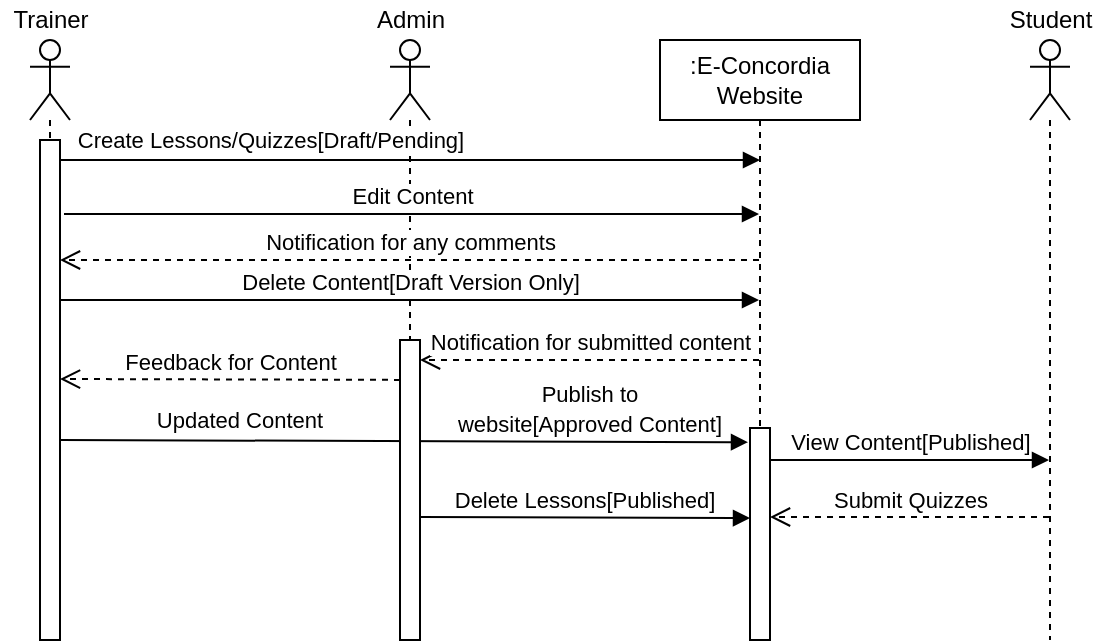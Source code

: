 <mxfile version="14.9.3" type="github" pages="2">
  <diagram name="Page-1" id="c4acf3e9-155e-7222-9cf6-157b1a14988f">
    <mxGraphModel dx="1186" dy="556" grid="1" gridSize="10" guides="1" tooltips="1" connect="1" arrows="1" fold="1" page="1" pageScale="1" pageWidth="850" pageHeight="1100" background="none" math="0" shadow="0">
      <root>
        <mxCell id="0" />
        <mxCell id="1" parent="0" />
        <mxCell id="MkF46tQVHWyLR7dr6ZJ9-12" value="" style="html=1;verticalAlign=bottom;endArrow=block;entryX=-0.1;entryY=0.067;entryDx=0;entryDy=0;entryPerimeter=0;" edge="1" parent="1" target="MkF46tQVHWyLR7dr6ZJ9-19">
          <mxGeometry width="80" relative="1" as="geometry">
            <mxPoint x="145" y="240" as="sourcePoint" />
            <mxPoint x="225" y="240" as="targetPoint" />
          </mxGeometry>
        </mxCell>
        <mxCell id="MkF46tQVHWyLR7dr6ZJ9-1" value="" style="shape=umlLifeline;participant=umlActor;perimeter=lifelinePerimeter;whiteSpace=wrap;html=1;container=1;collapsible=0;recursiveResize=0;verticalAlign=top;spacingTop=36;outlineConnect=0;" vertex="1" parent="1">
          <mxGeometry x="130" y="40" width="20" height="300" as="geometry" />
        </mxCell>
        <mxCell id="MkF46tQVHWyLR7dr6ZJ9-2" value="" style="shape=umlLifeline;participant=umlActor;perimeter=lifelinePerimeter;whiteSpace=wrap;html=1;container=1;collapsible=0;recursiveResize=0;verticalAlign=top;spacingTop=36;outlineConnect=0;" vertex="1" parent="1">
          <mxGeometry x="630" y="40" width="20" height="300" as="geometry" />
        </mxCell>
        <mxCell id="MkF46tQVHWyLR7dr6ZJ9-3" value="" style="shape=umlLifeline;participant=umlActor;perimeter=lifelinePerimeter;whiteSpace=wrap;html=1;container=1;collapsible=0;recursiveResize=0;verticalAlign=top;spacingTop=36;outlineConnect=0;" vertex="1" parent="1">
          <mxGeometry x="310" y="40" width="20" height="300" as="geometry" />
        </mxCell>
        <mxCell id="MkF46tQVHWyLR7dr6ZJ9-5" value="" style="html=1;points=[];perimeter=orthogonalPerimeter;" vertex="1" parent="1">
          <mxGeometry x="135" y="90" width="10" height="250" as="geometry" />
        </mxCell>
        <mxCell id="MkF46tQVHWyLR7dr6ZJ9-6" value="" style="html=1;points=[];perimeter=orthogonalPerimeter;" vertex="1" parent="1">
          <mxGeometry x="315" y="190" width="10" height="150" as="geometry" />
        </mxCell>
        <mxCell id="MkF46tQVHWyLR7dr6ZJ9-8" value=":E-Concordia Website" style="shape=umlLifeline;perimeter=lifelinePerimeter;whiteSpace=wrap;html=1;container=1;collapsible=0;recursiveResize=0;outlineConnect=0;" vertex="1" parent="1">
          <mxGeometry x="445" y="40" width="100" height="300" as="geometry" />
        </mxCell>
        <mxCell id="MkF46tQVHWyLR7dr6ZJ9-9" value="" style="html=1;verticalAlign=bottom;endArrow=block;" edge="1" parent="1">
          <mxGeometry width="80" relative="1" as="geometry">
            <mxPoint x="145" y="100" as="sourcePoint" />
            <mxPoint x="495" y="100" as="targetPoint" />
            <Array as="points" />
          </mxGeometry>
        </mxCell>
        <mxCell id="MkF46tQVHWyLR7dr6ZJ9-10" value="Edit Content" style="html=1;verticalAlign=bottom;endArrow=block;exitX=1.2;exitY=0.386;exitDx=0;exitDy=0;exitPerimeter=0;" edge="1" parent="1" target="MkF46tQVHWyLR7dr6ZJ9-8">
          <mxGeometry width="80" relative="1" as="geometry">
            <mxPoint x="147" y="127.06" as="sourcePoint" />
            <mxPoint x="315" y="126.5" as="targetPoint" />
            <Array as="points">
              <mxPoint x="180" y="127" />
              <mxPoint x="250" y="127" />
            </Array>
          </mxGeometry>
        </mxCell>
        <mxCell id="MkF46tQVHWyLR7dr6ZJ9-11" value="Feedback for Content" style="html=1;verticalAlign=bottom;endArrow=open;dashed=1;endSize=8;exitX=0;exitY=0.133;exitDx=0;exitDy=0;exitPerimeter=0;" edge="1" parent="1" source="MkF46tQVHWyLR7dr6ZJ9-6">
          <mxGeometry relative="1" as="geometry">
            <mxPoint x="225" y="209.5" as="sourcePoint" />
            <mxPoint x="145" y="209.5" as="targetPoint" />
          </mxGeometry>
        </mxCell>
        <mxCell id="MkF46tQVHWyLR7dr6ZJ9-14" value="&lt;font style=&quot;font-size: 11px&quot;&gt;Updated Content&lt;/font&gt;" style="text;html=1;strokeColor=none;fillColor=none;align=center;verticalAlign=middle;whiteSpace=wrap;rounded=0;" vertex="1" parent="1">
          <mxGeometry x="180" y="220" width="110" height="20" as="geometry" />
        </mxCell>
        <mxCell id="MkF46tQVHWyLR7dr6ZJ9-15" value="&lt;span style=&quot;font-size: 11px&quot;&gt;Publish to website[Approved Content]&lt;/span&gt;" style="text;html=1;strokeColor=none;fillColor=none;align=center;verticalAlign=middle;whiteSpace=wrap;rounded=0;" vertex="1" parent="1">
          <mxGeometry x="340" y="214" width="140" height="20" as="geometry" />
        </mxCell>
        <mxCell id="MkF46tQVHWyLR7dr6ZJ9-16" value="Notification for submitted content" style="html=1;verticalAlign=bottom;endArrow=open;dashed=1;endSize=8;" edge="1" parent="1" source="MkF46tQVHWyLR7dr6ZJ9-8">
          <mxGeometry relative="1" as="geometry">
            <mxPoint x="405" y="200" as="sourcePoint" />
            <mxPoint x="325" y="200" as="targetPoint" />
          </mxGeometry>
        </mxCell>
        <mxCell id="MkF46tQVHWyLR7dr6ZJ9-17" value="Notification for any comments" style="html=1;verticalAlign=bottom;endArrow=open;dashed=1;endSize=8;" edge="1" parent="1" source="MkF46tQVHWyLR7dr6ZJ9-8">
          <mxGeometry relative="1" as="geometry">
            <mxPoint x="225" y="150" as="sourcePoint" />
            <mxPoint x="145" y="150" as="targetPoint" />
          </mxGeometry>
        </mxCell>
        <mxCell id="MkF46tQVHWyLR7dr6ZJ9-18" value="&lt;font style=&quot;font-size: 11px&quot;&gt;Create Lessons/Quizzes&lt;/font&gt;&lt;span style=&quot;font-size: 11px ; background-color: rgb(255 , 255 , 255)&quot;&gt;[Draft/Pending]&lt;/span&gt;" style="text;html=1;align=center;verticalAlign=middle;resizable=0;points=[];autosize=1;strokeColor=none;" vertex="1" parent="1">
          <mxGeometry x="145" y="80" width="210" height="20" as="geometry" />
        </mxCell>
        <mxCell id="MkF46tQVHWyLR7dr6ZJ9-19" value="" style="html=1;points=[];perimeter=orthogonalPerimeter;" vertex="1" parent="1">
          <mxGeometry x="490" y="234" width="10" height="106" as="geometry" />
        </mxCell>
        <mxCell id="MkF46tQVHWyLR7dr6ZJ9-20" value="Delete Lessons[Published]" style="html=1;verticalAlign=bottom;endArrow=block;entryX=0;entryY=0.425;entryDx=0;entryDy=0;entryPerimeter=0;" edge="1" parent="1" target="MkF46tQVHWyLR7dr6ZJ9-19">
          <mxGeometry width="80" relative="1" as="geometry">
            <mxPoint x="325" y="278.5" as="sourcePoint" />
            <mxPoint x="488" y="276" as="targetPoint" />
          </mxGeometry>
        </mxCell>
        <mxCell id="MkF46tQVHWyLR7dr6ZJ9-22" value="Delete Content[Draft Version Only]" style="html=1;verticalAlign=bottom;endArrow=block;" edge="1" parent="1" target="MkF46tQVHWyLR7dr6ZJ9-8">
          <mxGeometry width="80" relative="1" as="geometry">
            <mxPoint x="145" y="170" as="sourcePoint" />
            <mxPoint x="225" y="170" as="targetPoint" />
          </mxGeometry>
        </mxCell>
        <mxCell id="MkF46tQVHWyLR7dr6ZJ9-23" value="View Content[Published]" style="html=1;verticalAlign=bottom;endArrow=block;" edge="1" parent="1" target="MkF46tQVHWyLR7dr6ZJ9-2">
          <mxGeometry width="80" relative="1" as="geometry">
            <mxPoint x="500" y="250" as="sourcePoint" />
            <mxPoint x="580" y="250" as="targetPoint" />
          </mxGeometry>
        </mxCell>
        <mxCell id="MkF46tQVHWyLR7dr6ZJ9-24" value="Submit Quizzes" style="html=1;verticalAlign=bottom;endArrow=open;dashed=1;endSize=8;" edge="1" parent="1" source="MkF46tQVHWyLR7dr6ZJ9-2">
          <mxGeometry relative="1" as="geometry">
            <mxPoint x="580" y="278.5" as="sourcePoint" />
            <mxPoint x="500" y="278.5" as="targetPoint" />
          </mxGeometry>
        </mxCell>
        <mxCell id="MkF46tQVHWyLR7dr6ZJ9-25" value="Trainer" style="text;html=1;align=center;verticalAlign=middle;resizable=0;points=[];autosize=1;strokeColor=none;" vertex="1" parent="1">
          <mxGeometry x="115" y="20" width="50" height="20" as="geometry" />
        </mxCell>
        <mxCell id="MkF46tQVHWyLR7dr6ZJ9-26" value="Admin" style="text;html=1;align=center;verticalAlign=middle;resizable=0;points=[];autosize=1;strokeColor=none;" vertex="1" parent="1">
          <mxGeometry x="295" y="20" width="50" height="20" as="geometry" />
        </mxCell>
        <mxCell id="MkF46tQVHWyLR7dr6ZJ9-27" value="Student" style="text;html=1;align=center;verticalAlign=middle;resizable=0;points=[];autosize=1;strokeColor=none;" vertex="1" parent="1">
          <mxGeometry x="610" y="20" width="60" height="20" as="geometry" />
        </mxCell>
      </root>
    </mxGraphModel>
  </diagram>
  <diagram id="EXduLRsqAAvxBC0XxvHG" name="Page-2">
    <mxGraphModel dx="1186" dy="556" grid="1" gridSize="10" guides="1" tooltips="1" connect="1" arrows="1" fold="1" page="1" pageScale="1" pageWidth="850" pageHeight="1100" math="0" shadow="0">
      <root>
        <mxCell id="HPy3CGdWLULP_NCK4T1V-0" />
        <mxCell id="HPy3CGdWLULP_NCK4T1V-1" parent="HPy3CGdWLULP_NCK4T1V-0" />
        <mxCell id="hn5SYi2-JxLcmBbS-fzx-0" value="" style="ellipse;html=1;shape=startState;fillColor=#000000;strokeColor=#ff0000;" vertex="1" parent="HPy3CGdWLULP_NCK4T1V-1">
          <mxGeometry x="255" y="80" width="30" height="30" as="geometry" />
        </mxCell>
        <mxCell id="hn5SYi2-JxLcmBbS-fzx-1" value="" style="edgeStyle=orthogonalEdgeStyle;html=1;verticalAlign=bottom;endArrow=open;endSize=8;strokeColor=#ff0000;" edge="1" source="hn5SYi2-JxLcmBbS-fzx-0" parent="HPy3CGdWLULP_NCK4T1V-1">
          <mxGeometry relative="1" as="geometry">
            <mxPoint x="355" y="95" as="targetPoint" />
          </mxGeometry>
        </mxCell>
        <mxCell id="hn5SYi2-JxLcmBbS-fzx-2" value="E-Concordia Drive: Students" style="text;html=1;align=center;verticalAlign=middle;resizable=0;points=[];autosize=1;strokeColor=none;" vertex="1" parent="HPy3CGdWLULP_NCK4T1V-1">
          <mxGeometry x="220" y="40" width="170" height="20" as="geometry" />
        </mxCell>
        <mxCell id="hn5SYi2-JxLcmBbS-fzx-6" style="edgeStyle=orthogonalEdgeStyle;rounded=0;orthogonalLoop=1;jettySize=auto;html=1;exitX=0.5;exitY=1;exitDx=0;exitDy=0;entryX=0.5;entryY=0;entryDx=0;entryDy=0;" edge="1" parent="HPy3CGdWLULP_NCK4T1V-1" source="hn5SYi2-JxLcmBbS-fzx-4">
          <mxGeometry relative="1" as="geometry">
            <mxPoint x="415" y="180" as="targetPoint" />
          </mxGeometry>
        </mxCell>
        <mxCell id="hn5SYi2-JxLcmBbS-fzx-4" value="Login to the Website" style="rounded=1;whiteSpace=wrap;html=1;" vertex="1" parent="HPy3CGdWLULP_NCK4T1V-1">
          <mxGeometry x="355" y="70" width="120" height="60" as="geometry" />
        </mxCell>
        <mxCell id="hn5SYi2-JxLcmBbS-fzx-9" style="edgeStyle=orthogonalEdgeStyle;rounded=0;orthogonalLoop=1;jettySize=auto;html=1;exitX=1;exitY=0.5;exitDx=0;exitDy=0;entryX=0;entryY=0.5;entryDx=0;entryDy=0;" edge="1" parent="HPy3CGdWLULP_NCK4T1V-1" source="hn5SYi2-JxLcmBbS-fzx-7" target="hn5SYi2-JxLcmBbS-fzx-8">
          <mxGeometry relative="1" as="geometry" />
        </mxCell>
        <mxCell id="hn5SYi2-JxLcmBbS-fzx-12" style="edgeStyle=orthogonalEdgeStyle;rounded=0;orthogonalLoop=1;jettySize=auto;html=1;exitX=0.5;exitY=1;exitDx=0;exitDy=0;entryX=0.5;entryY=0;entryDx=0;entryDy=0;" edge="1" parent="HPy3CGdWLULP_NCK4T1V-1" source="hn5SYi2-JxLcmBbS-fzx-7" target="hn5SYi2-JxLcmBbS-fzx-11">
          <mxGeometry relative="1" as="geometry" />
        </mxCell>
        <mxCell id="hn5SYi2-JxLcmBbS-fzx-7" value="" style="rhombus;whiteSpace=wrap;html=1;" vertex="1" parent="HPy3CGdWLULP_NCK4T1V-1">
          <mxGeometry x="392.5" y="180" width="45" height="40" as="geometry" />
        </mxCell>
        <mxCell id="hn5SYi2-JxLcmBbS-fzx-8" value="No Access" style="rounded=1;whiteSpace=wrap;html=1;" vertex="1" parent="HPy3CGdWLULP_NCK4T1V-1">
          <mxGeometry x="575" y="180" width="80" height="40" as="geometry" />
        </mxCell>
        <mxCell id="hn5SYi2-JxLcmBbS-fzx-10" value="[Authentication Fails]" style="text;html=1;align=center;verticalAlign=middle;resizable=0;points=[];autosize=1;strokeColor=none;" vertex="1" parent="HPy3CGdWLULP_NCK4T1V-1">
          <mxGeometry x="437.5" y="180" width="130" height="20" as="geometry" />
        </mxCell>
        <mxCell id="hn5SYi2-JxLcmBbS-fzx-15" style="edgeStyle=orthogonalEdgeStyle;rounded=0;orthogonalLoop=1;jettySize=auto;html=1;exitX=0.5;exitY=1;exitDx=0;exitDy=0;entryX=0.5;entryY=0;entryDx=0;entryDy=0;" edge="1" parent="HPy3CGdWLULP_NCK4T1V-1" source="hn5SYi2-JxLcmBbS-fzx-11" target="hn5SYi2-JxLcmBbS-fzx-14">
          <mxGeometry relative="1" as="geometry" />
        </mxCell>
        <mxCell id="hn5SYi2-JxLcmBbS-fzx-11" value="Dashboard page" style="rounded=1;whiteSpace=wrap;html=1;" vertex="1" parent="HPy3CGdWLULP_NCK4T1V-1">
          <mxGeometry x="375" y="260" width="80" height="40" as="geometry" />
        </mxCell>
        <mxCell id="hn5SYi2-JxLcmBbS-fzx-13" value="[Authentication Pass]" style="text;html=1;align=center;verticalAlign=middle;resizable=0;points=[];autosize=1;strokeColor=none;" vertex="1" parent="HPy3CGdWLULP_NCK4T1V-1">
          <mxGeometry x="285" y="220" width="130" height="20" as="geometry" />
        </mxCell>
        <mxCell id="hn5SYi2-JxLcmBbS-fzx-17" style="edgeStyle=orthogonalEdgeStyle;rounded=0;orthogonalLoop=1;jettySize=auto;html=1;exitX=1;exitY=0.5;exitDx=0;exitDy=0;entryX=0;entryY=0.5;entryDx=0;entryDy=0;" edge="1" parent="HPy3CGdWLULP_NCK4T1V-1" source="hn5SYi2-JxLcmBbS-fzx-14" target="hn5SYi2-JxLcmBbS-fzx-16">
          <mxGeometry relative="1" as="geometry" />
        </mxCell>
        <mxCell id="hn5SYi2-JxLcmBbS-fzx-20" style="edgeStyle=orthogonalEdgeStyle;rounded=0;orthogonalLoop=1;jettySize=auto;html=1;exitX=0.5;exitY=1;exitDx=0;exitDy=0;entryX=0.5;entryY=0;entryDx=0;entryDy=0;" edge="1" parent="HPy3CGdWLULP_NCK4T1V-1" source="hn5SYi2-JxLcmBbS-fzx-14" target="hn5SYi2-JxLcmBbS-fzx-19">
          <mxGeometry relative="1" as="geometry" />
        </mxCell>
        <mxCell id="hn5SYi2-JxLcmBbS-fzx-23" style="edgeStyle=orthogonalEdgeStyle;rounded=0;orthogonalLoop=1;jettySize=auto;html=1;exitX=0;exitY=0.5;exitDx=0;exitDy=0;entryX=1;entryY=0.5;entryDx=0;entryDy=0;" edge="1" parent="HPy3CGdWLULP_NCK4T1V-1" source="hn5SYi2-JxLcmBbS-fzx-14" target="hn5SYi2-JxLcmBbS-fzx-18">
          <mxGeometry relative="1" as="geometry" />
        </mxCell>
        <mxCell id="hn5SYi2-JxLcmBbS-fzx-14" value="Lesson" style="rhombus;whiteSpace=wrap;html=1;" vertex="1" parent="HPy3CGdWLULP_NCK4T1V-1">
          <mxGeometry x="380" y="330" width="70" height="60" as="geometry" />
        </mxCell>
        <mxCell id="hn5SYi2-JxLcmBbS-fzx-32" style="edgeStyle=orthogonalEdgeStyle;rounded=0;orthogonalLoop=1;jettySize=auto;html=1;exitX=0.25;exitY=1;exitDx=0;exitDy=0;entryX=0.75;entryY=0.5;entryDx=0;entryDy=0;entryPerimeter=0;" edge="1" parent="HPy3CGdWLULP_NCK4T1V-1" source="hn5SYi2-JxLcmBbS-fzx-16" target="hn5SYi2-JxLcmBbS-fzx-27">
          <mxGeometry relative="1" as="geometry" />
        </mxCell>
        <mxCell id="hn5SYi2-JxLcmBbS-fzx-16" value="Return where left at" style="rounded=1;whiteSpace=wrap;html=1;" vertex="1" parent="HPy3CGdWLULP_NCK4T1V-1">
          <mxGeometry x="620" y="330" width="120" height="60" as="geometry" />
        </mxCell>
        <mxCell id="hn5SYi2-JxLcmBbS-fzx-18" value="Start Video Again" style="rounded=1;whiteSpace=wrap;html=1;" vertex="1" parent="HPy3CGdWLULP_NCK4T1V-1">
          <mxGeometry x="130" y="330" width="120" height="60" as="geometry" />
        </mxCell>
        <mxCell id="hn5SYi2-JxLcmBbS-fzx-33" style="edgeStyle=orthogonalEdgeStyle;rounded=0;orthogonalLoop=1;jettySize=auto;html=1;exitX=1;exitY=0.5;exitDx=0;exitDy=0;entryX=0.25;entryY=0.5;entryDx=0;entryDy=0;entryPerimeter=0;" edge="1" parent="HPy3CGdWLULP_NCK4T1V-1" source="hn5SYi2-JxLcmBbS-fzx-19" target="hn5SYi2-JxLcmBbS-fzx-27">
          <mxGeometry relative="1" as="geometry" />
        </mxCell>
        <mxCell id="hn5SYi2-JxLcmBbS-fzx-19" value="Start New Lesson" style="rounded=1;whiteSpace=wrap;html=1;" vertex="1" parent="HPy3CGdWLULP_NCK4T1V-1">
          <mxGeometry x="355" y="470" width="120" height="60" as="geometry" />
        </mxCell>
        <mxCell id="hn5SYi2-JxLcmBbS-fzx-24" value="[Complete]" style="text;html=1;align=center;verticalAlign=middle;resizable=0;points=[];autosize=1;strokeColor=none;" vertex="1" parent="HPy3CGdWLULP_NCK4T1V-1">
          <mxGeometry x="280" y="330" width="70" height="20" as="geometry" />
        </mxCell>
        <mxCell id="hn5SYi2-JxLcmBbS-fzx-25" value="[Incomplete]" style="text;html=1;align=center;verticalAlign=middle;resizable=0;points=[];autosize=1;strokeColor=none;" vertex="1" parent="HPy3CGdWLULP_NCK4T1V-1">
          <mxGeometry x="450" y="330" width="80" height="20" as="geometry" />
        </mxCell>
        <mxCell id="hn5SYi2-JxLcmBbS-fzx-26" value="[Not Opened]" style="text;html=1;align=center;verticalAlign=middle;resizable=0;points=[];autosize=1;strokeColor=none;" vertex="1" parent="HPy3CGdWLULP_NCK4T1V-1">
          <mxGeometry x="435" y="410" width="90" height="20" as="geometry" />
        </mxCell>
        <mxCell id="hn5SYi2-JxLcmBbS-fzx-27" value="" style="shape=line;html=1;strokeWidth=6;strokeColor=#ff0000;" vertex="1" parent="HPy3CGdWLULP_NCK4T1V-1">
          <mxGeometry x="500" y="560" width="200" height="10" as="geometry" />
        </mxCell>
        <mxCell id="hn5SYi2-JxLcmBbS-fzx-28" value="" style="edgeStyle=orthogonalEdgeStyle;html=1;verticalAlign=bottom;endArrow=open;endSize=8;strokeColor=#ff0000;" edge="1" source="hn5SYi2-JxLcmBbS-fzx-27" parent="HPy3CGdWLULP_NCK4T1V-1">
          <mxGeometry relative="1" as="geometry">
            <mxPoint x="600" y="650" as="targetPoint" />
            <Array as="points">
              <mxPoint x="600" y="640" />
            </Array>
          </mxGeometry>
        </mxCell>
        <mxCell id="hn5SYi2-JxLcmBbS-fzx-37" style="edgeStyle=orthogonalEdgeStyle;rounded=0;orthogonalLoop=1;jettySize=auto;html=1;exitX=0.5;exitY=1;exitDx=0;exitDy=0;entryX=0.5;entryY=0;entryDx=0;entryDy=0;" edge="1" parent="HPy3CGdWLULP_NCK4T1V-1" source="hn5SYi2-JxLcmBbS-fzx-34" target="hn5SYi2-JxLcmBbS-fzx-35">
          <mxGeometry relative="1" as="geometry" />
        </mxCell>
        <mxCell id="hn5SYi2-JxLcmBbS-fzx-34" value="Attempt Quiz" style="rounded=1;whiteSpace=wrap;html=1;" vertex="1" parent="HPy3CGdWLULP_NCK4T1V-1">
          <mxGeometry x="540" y="650" width="120" height="60" as="geometry" />
        </mxCell>
        <mxCell id="hn5SYi2-JxLcmBbS-fzx-38" style="edgeStyle=orthogonalEdgeStyle;rounded=0;orthogonalLoop=1;jettySize=auto;html=1;exitX=0;exitY=0.5;exitDx=0;exitDy=0;entryX=0;entryY=0.5;entryDx=0;entryDy=0;" edge="1" parent="HPy3CGdWLULP_NCK4T1V-1" source="hn5SYi2-JxLcmBbS-fzx-35" target="hn5SYi2-JxLcmBbS-fzx-34">
          <mxGeometry relative="1" as="geometry" />
        </mxCell>
        <mxCell id="hn5SYi2-JxLcmBbS-fzx-41" style="edgeStyle=orthogonalEdgeStyle;rounded=0;orthogonalLoop=1;jettySize=auto;html=1;exitX=1;exitY=0.5;exitDx=0;exitDy=0;entryX=0;entryY=0.5;entryDx=0;entryDy=0;" edge="1" parent="HPy3CGdWLULP_NCK4T1V-1" source="hn5SYi2-JxLcmBbS-fzx-35" target="hn5SYi2-JxLcmBbS-fzx-40">
          <mxGeometry relative="1" as="geometry" />
        </mxCell>
        <mxCell id="hn5SYi2-JxLcmBbS-fzx-35" value="Answer&lt;br&gt;All Questions" style="rhombus;whiteSpace=wrap;html=1;" vertex="1" parent="HPy3CGdWLULP_NCK4T1V-1">
          <mxGeometry x="550" y="750" width="100" height="80" as="geometry" />
        </mxCell>
        <mxCell id="hn5SYi2-JxLcmBbS-fzx-39" value="NO" style="text;html=1;align=center;verticalAlign=middle;resizable=0;points=[];autosize=1;strokeColor=none;" vertex="1" parent="HPy3CGdWLULP_NCK4T1V-1">
          <mxGeometry x="515" y="730" width="30" height="20" as="geometry" />
        </mxCell>
        <mxCell id="hn5SYi2-JxLcmBbS-fzx-54" style="edgeStyle=orthogonalEdgeStyle;rounded=0;orthogonalLoop=1;jettySize=auto;html=1;exitX=0.5;exitY=1;exitDx=0;exitDy=0;entryX=1;entryY=0.5;entryDx=0;entryDy=0;" edge="1" parent="HPy3CGdWLULP_NCK4T1V-1" source="hn5SYi2-JxLcmBbS-fzx-40" target="hn5SYi2-JxLcmBbS-fzx-52">
          <mxGeometry relative="1" as="geometry" />
        </mxCell>
        <mxCell id="hn5SYi2-JxLcmBbS-fzx-40" value="Finish Attempt" style="rounded=1;whiteSpace=wrap;html=1;" vertex="1" parent="HPy3CGdWLULP_NCK4T1V-1">
          <mxGeometry x="680" y="760" width="120" height="60" as="geometry" />
        </mxCell>
        <mxCell id="hn5SYi2-JxLcmBbS-fzx-44" style="edgeStyle=orthogonalEdgeStyle;rounded=0;orthogonalLoop=1;jettySize=auto;html=1;exitX=0.5;exitY=0;exitDx=0;exitDy=0;entryX=0;entryY=0.5;entryDx=0;entryDy=0;" edge="1" parent="HPy3CGdWLULP_NCK4T1V-1" source="hn5SYi2-JxLcmBbS-fzx-42" target="hn5SYi2-JxLcmBbS-fzx-19">
          <mxGeometry relative="1" as="geometry" />
        </mxCell>
        <mxCell id="hn5SYi2-JxLcmBbS-fzx-53" style="edgeStyle=orthogonalEdgeStyle;rounded=0;orthogonalLoop=1;jettySize=auto;html=1;exitX=0.5;exitY=1;exitDx=0;exitDy=0;entryX=0;entryY=0.5;entryDx=0;entryDy=0;" edge="1" parent="HPy3CGdWLULP_NCK4T1V-1" source="hn5SYi2-JxLcmBbS-fzx-42" target="hn5SYi2-JxLcmBbS-fzx-52">
          <mxGeometry relative="1" as="geometry" />
        </mxCell>
        <mxCell id="hn5SYi2-JxLcmBbS-fzx-42" value="Complete All Lesson" style="rhombus;whiteSpace=wrap;html=1;" vertex="1" parent="HPy3CGdWLULP_NCK4T1V-1">
          <mxGeometry x="210" y="680" width="100" height="100" as="geometry" />
        </mxCell>
        <mxCell id="hn5SYi2-JxLcmBbS-fzx-45" value="NO" style="text;html=1;align=center;verticalAlign=middle;resizable=0;points=[];autosize=1;strokeColor=none;" vertex="1" parent="HPy3CGdWLULP_NCK4T1V-1">
          <mxGeometry x="255" y="610" width="30" height="20" as="geometry" />
        </mxCell>
        <mxCell id="hn5SYi2-JxLcmBbS-fzx-46" value="YES" style="text;html=1;align=center;verticalAlign=middle;resizable=0;points=[];autosize=1;strokeColor=none;" vertex="1" parent="HPy3CGdWLULP_NCK4T1V-1">
          <mxGeometry x="640" y="770" width="40" height="20" as="geometry" />
        </mxCell>
        <mxCell id="hn5SYi2-JxLcmBbS-fzx-50" value="YES" style="text;html=1;align=center;verticalAlign=middle;resizable=0;points=[];autosize=1;strokeColor=none;" vertex="1" parent="HPy3CGdWLULP_NCK4T1V-1">
          <mxGeometry x="300" y="820" width="40" height="20" as="geometry" />
        </mxCell>
        <mxCell id="hn5SYi2-JxLcmBbS-fzx-56" style="edgeStyle=orthogonalEdgeStyle;rounded=0;orthogonalLoop=1;jettySize=auto;html=1;exitX=0.5;exitY=1;exitDx=0;exitDy=0;entryX=0.5;entryY=0;entryDx=0;entryDy=0;" edge="1" parent="HPy3CGdWLULP_NCK4T1V-1" source="hn5SYi2-JxLcmBbS-fzx-52" target="hn5SYi2-JxLcmBbS-fzx-55">
          <mxGeometry relative="1" as="geometry" />
        </mxCell>
        <mxCell id="hn5SYi2-JxLcmBbS-fzx-52" value="Give Final Exam" style="rounded=1;whiteSpace=wrap;html=1;" vertex="1" parent="HPy3CGdWLULP_NCK4T1V-1">
          <mxGeometry x="360" y="870" width="120" height="60" as="geometry" />
        </mxCell>
        <mxCell id="hn5SYi2-JxLcmBbS-fzx-55" value="" style="ellipse;html=1;shape=endState;fillColor=#000000;strokeColor=#ff0000;" vertex="1" parent="HPy3CGdWLULP_NCK4T1V-1">
          <mxGeometry x="404.5" y="980" width="30" height="30" as="geometry" />
        </mxCell>
      </root>
    </mxGraphModel>
  </diagram>
</mxfile>

